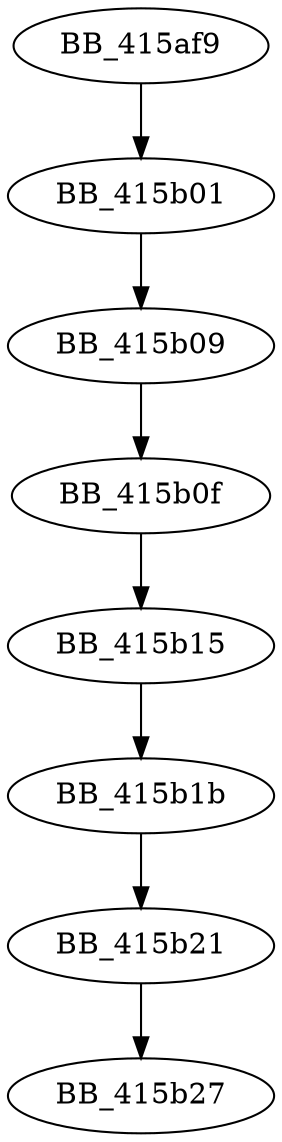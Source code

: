 DiGraph __init_pointers{
BB_415af9->BB_415b01
BB_415b01->BB_415b09
BB_415b09->BB_415b0f
BB_415b0f->BB_415b15
BB_415b15->BB_415b1b
BB_415b1b->BB_415b21
BB_415b21->BB_415b27
}
